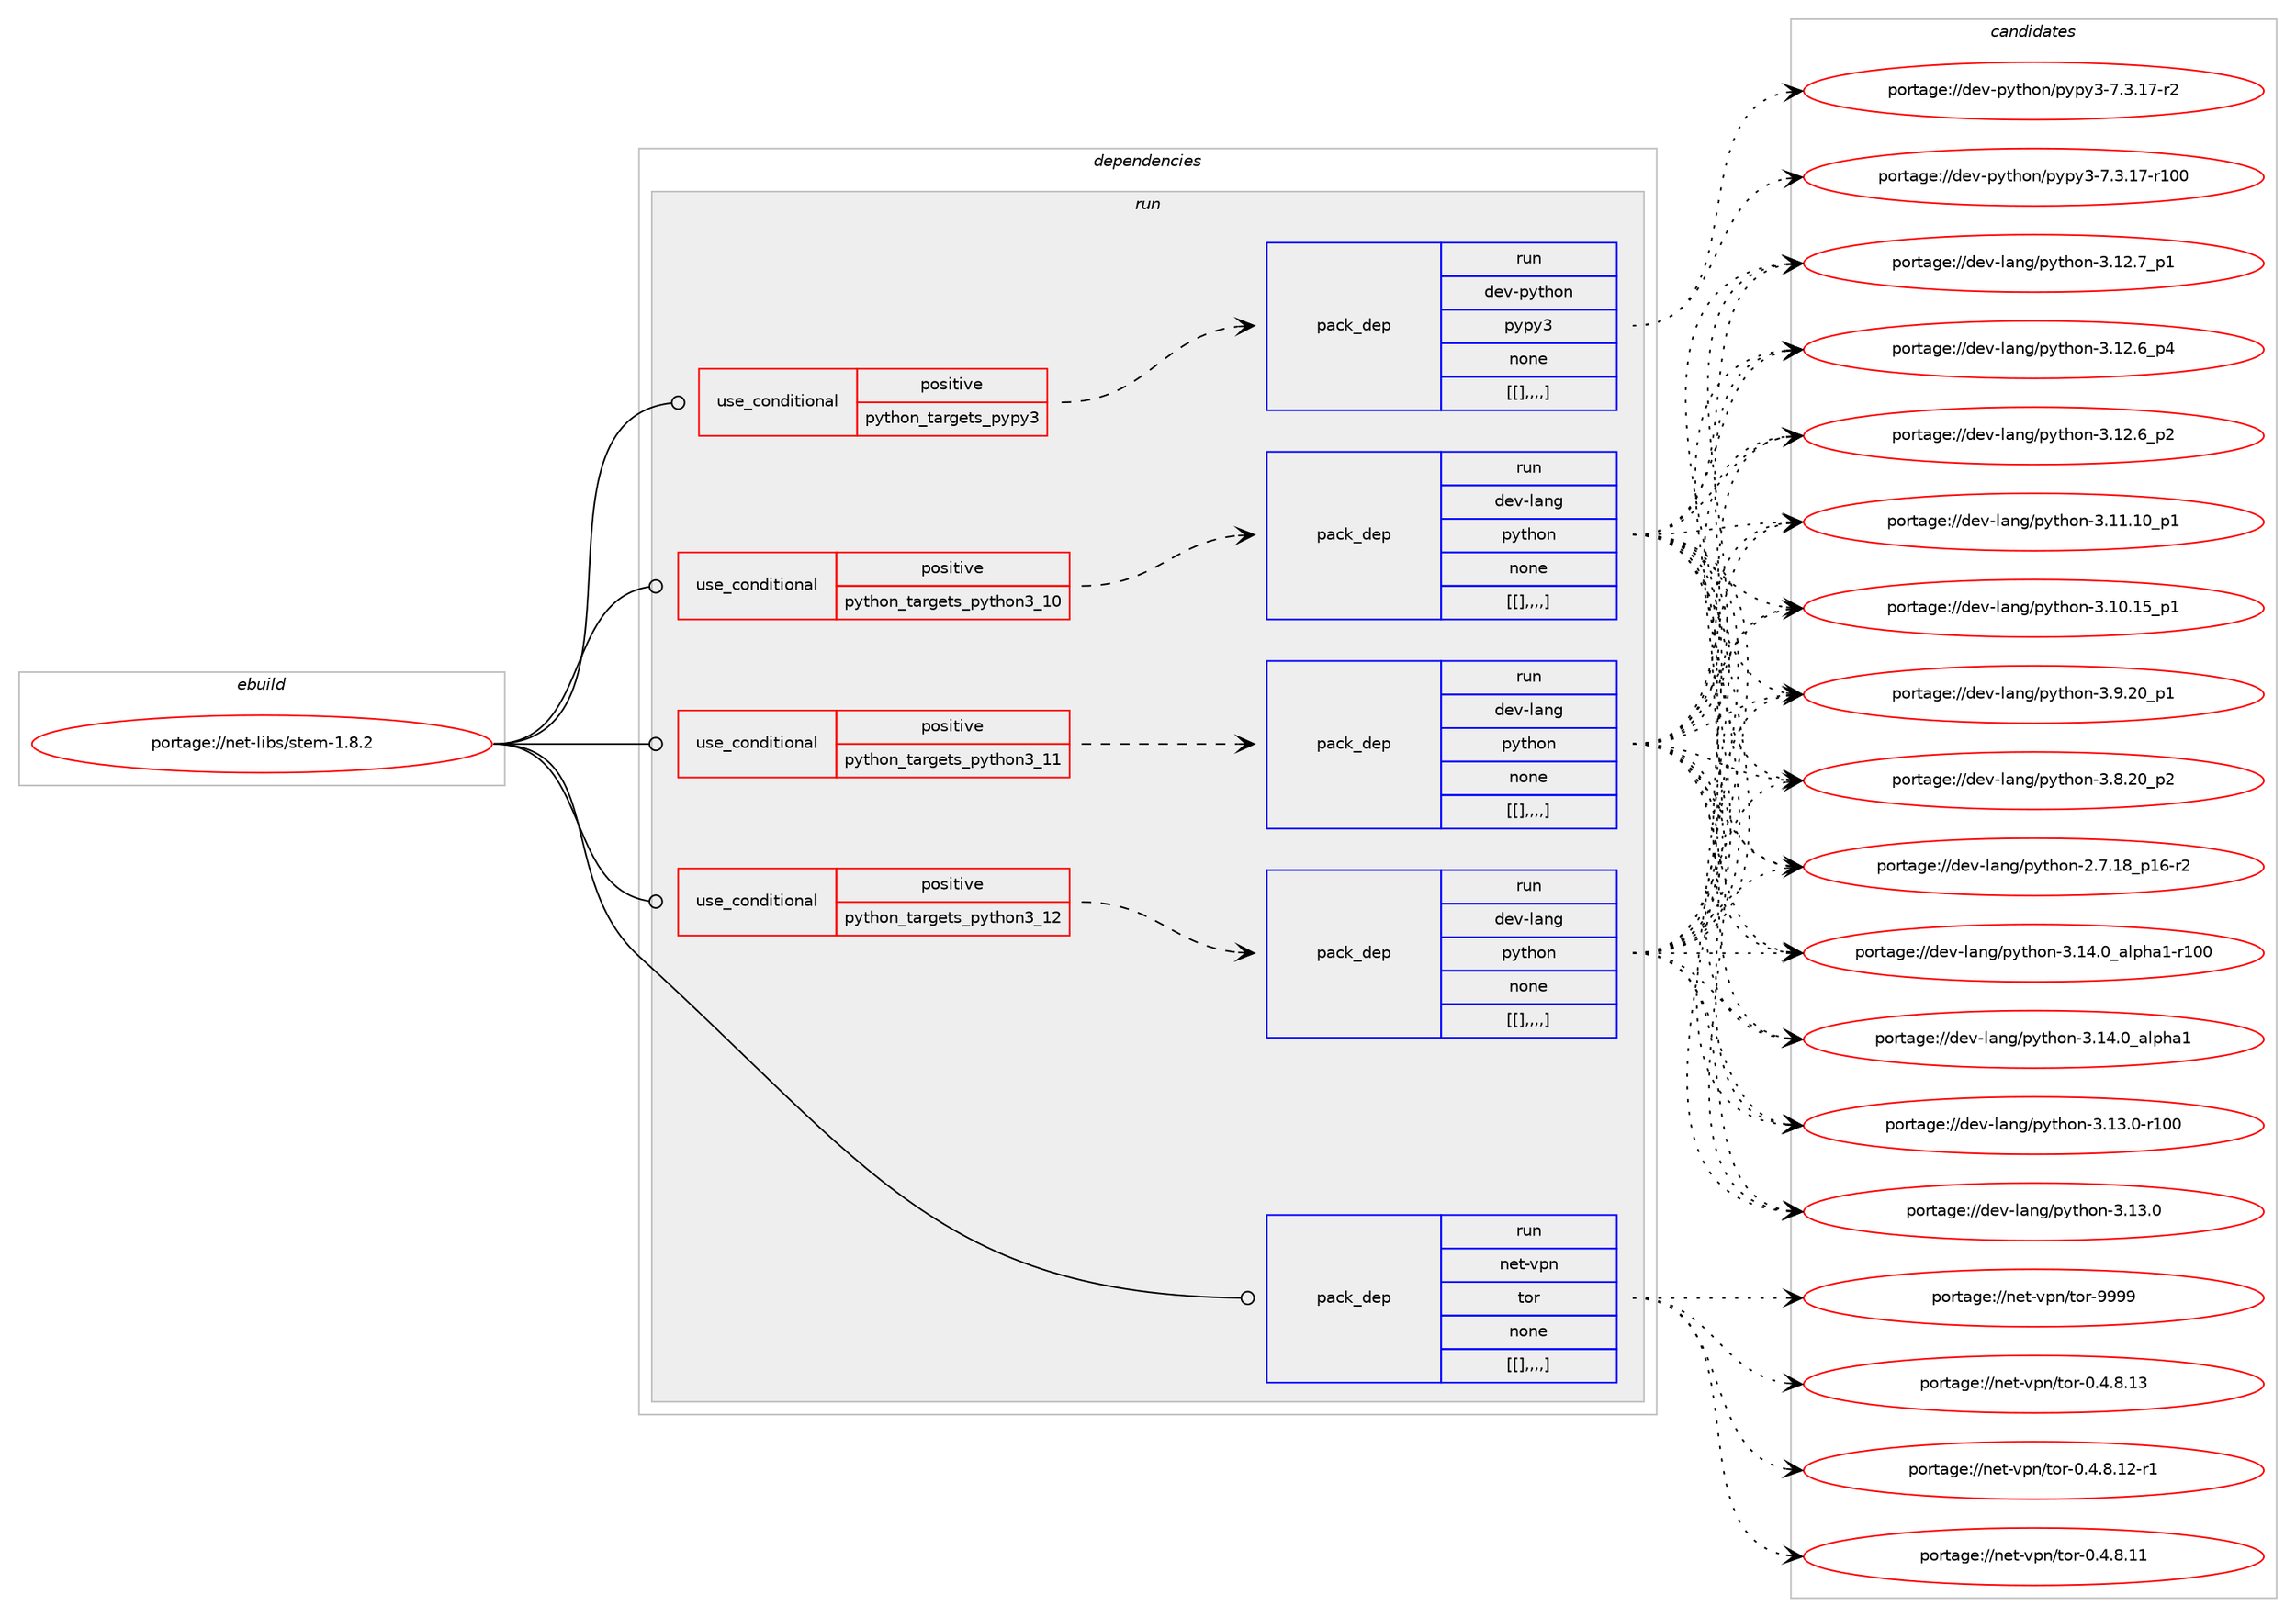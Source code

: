 digraph prolog {

# *************
# Graph options
# *************

newrank=true;
concentrate=true;
compound=true;
graph [rankdir=LR,fontname=Helvetica,fontsize=10,ranksep=1.5];#, ranksep=2.5, nodesep=0.2];
edge  [arrowhead=vee];
node  [fontname=Helvetica,fontsize=10];

# **********
# The ebuild
# **********

subgraph cluster_leftcol {
color=gray;
label=<<i>ebuild</i>>;
id [label="portage://net-libs/stem-1.8.2", color=red, width=4, href="../net-libs/stem-1.8.2.svg"];
}

# ****************
# The dependencies
# ****************

subgraph cluster_midcol {
color=gray;
label=<<i>dependencies</i>>;
subgraph cluster_compile {
fillcolor="#eeeeee";
style=filled;
label=<<i>compile</i>>;
}
subgraph cluster_compileandrun {
fillcolor="#eeeeee";
style=filled;
label=<<i>compile and run</i>>;
}
subgraph cluster_run {
fillcolor="#eeeeee";
style=filled;
label=<<i>run</i>>;
subgraph cond101134 {
dependency385449 [label=<<TABLE BORDER="0" CELLBORDER="1" CELLSPACING="0" CELLPADDING="4"><TR><TD ROWSPAN="3" CELLPADDING="10">use_conditional</TD></TR><TR><TD>positive</TD></TR><TR><TD>python_targets_pypy3</TD></TR></TABLE>>, shape=none, color=red];
subgraph pack281360 {
dependency385452 [label=<<TABLE BORDER="0" CELLBORDER="1" CELLSPACING="0" CELLPADDING="4" WIDTH="220"><TR><TD ROWSPAN="6" CELLPADDING="30">pack_dep</TD></TR><TR><TD WIDTH="110">run</TD></TR><TR><TD>dev-python</TD></TR><TR><TD>pypy3</TD></TR><TR><TD>none</TD></TR><TR><TD>[[],,,,]</TD></TR></TABLE>>, shape=none, color=blue];
}
dependency385449:e -> dependency385452:w [weight=20,style="dashed",arrowhead="vee"];
}
id:e -> dependency385449:w [weight=20,style="solid",arrowhead="odot"];
subgraph cond101170 {
dependency385518 [label=<<TABLE BORDER="0" CELLBORDER="1" CELLSPACING="0" CELLPADDING="4"><TR><TD ROWSPAN="3" CELLPADDING="10">use_conditional</TD></TR><TR><TD>positive</TD></TR><TR><TD>python_targets_python3_10</TD></TR></TABLE>>, shape=none, color=red];
subgraph pack281397 {
dependency385553 [label=<<TABLE BORDER="0" CELLBORDER="1" CELLSPACING="0" CELLPADDING="4" WIDTH="220"><TR><TD ROWSPAN="6" CELLPADDING="30">pack_dep</TD></TR><TR><TD WIDTH="110">run</TD></TR><TR><TD>dev-lang</TD></TR><TR><TD>python</TD></TR><TR><TD>none</TD></TR><TR><TD>[[],,,,]</TD></TR></TABLE>>, shape=none, color=blue];
}
dependency385518:e -> dependency385553:w [weight=20,style="dashed",arrowhead="vee"];
}
id:e -> dependency385518:w [weight=20,style="solid",arrowhead="odot"];
subgraph cond101197 {
dependency385616 [label=<<TABLE BORDER="0" CELLBORDER="1" CELLSPACING="0" CELLPADDING="4"><TR><TD ROWSPAN="3" CELLPADDING="10">use_conditional</TD></TR><TR><TD>positive</TD></TR><TR><TD>python_targets_python3_11</TD></TR></TABLE>>, shape=none, color=red];
subgraph pack281466 {
dependency385618 [label=<<TABLE BORDER="0" CELLBORDER="1" CELLSPACING="0" CELLPADDING="4" WIDTH="220"><TR><TD ROWSPAN="6" CELLPADDING="30">pack_dep</TD></TR><TR><TD WIDTH="110">run</TD></TR><TR><TD>dev-lang</TD></TR><TR><TD>python</TD></TR><TR><TD>none</TD></TR><TR><TD>[[],,,,]</TD></TR></TABLE>>, shape=none, color=blue];
}
dependency385616:e -> dependency385618:w [weight=20,style="dashed",arrowhead="vee"];
}
id:e -> dependency385616:w [weight=20,style="solid",arrowhead="odot"];
subgraph cond101220 {
dependency385663 [label=<<TABLE BORDER="0" CELLBORDER="1" CELLSPACING="0" CELLPADDING="4"><TR><TD ROWSPAN="3" CELLPADDING="10">use_conditional</TD></TR><TR><TD>positive</TD></TR><TR><TD>python_targets_python3_12</TD></TR></TABLE>>, shape=none, color=red];
subgraph pack281495 {
dependency385702 [label=<<TABLE BORDER="0" CELLBORDER="1" CELLSPACING="0" CELLPADDING="4" WIDTH="220"><TR><TD ROWSPAN="6" CELLPADDING="30">pack_dep</TD></TR><TR><TD WIDTH="110">run</TD></TR><TR><TD>dev-lang</TD></TR><TR><TD>python</TD></TR><TR><TD>none</TD></TR><TR><TD>[[],,,,]</TD></TR></TABLE>>, shape=none, color=blue];
}
dependency385663:e -> dependency385702:w [weight=20,style="dashed",arrowhead="vee"];
}
id:e -> dependency385663:w [weight=20,style="solid",arrowhead="odot"];
subgraph pack281525 {
dependency385738 [label=<<TABLE BORDER="0" CELLBORDER="1" CELLSPACING="0" CELLPADDING="4" WIDTH="220"><TR><TD ROWSPAN="6" CELLPADDING="30">pack_dep</TD></TR><TR><TD WIDTH="110">run</TD></TR><TR><TD>net-vpn</TD></TR><TR><TD>tor</TD></TR><TR><TD>none</TD></TR><TR><TD>[[],,,,]</TD></TR></TABLE>>, shape=none, color=blue];
}
id:e -> dependency385738:w [weight=20,style="solid",arrowhead="odot"];
}
}

# **************
# The candidates
# **************

subgraph cluster_choices {
rank=same;
color=gray;
label=<<i>candidates</i>>;

subgraph choice280888 {
color=black;
nodesep=1;
choice100101118451121211161041111104711212111212151455546514649554511450 [label="portage://dev-python/pypy3-7.3.17-r2", color=red, width=4,href="../dev-python/pypy3-7.3.17-r2.svg"];
choice1001011184511212111610411111047112121112121514555465146495545114494848 [label="portage://dev-python/pypy3-7.3.17-r100", color=red, width=4,href="../dev-python/pypy3-7.3.17-r100.svg"];
dependency385452:e -> choice100101118451121211161041111104711212111212151455546514649554511450:w [style=dotted,weight="100"];
dependency385452:e -> choice1001011184511212111610411111047112121112121514555465146495545114494848:w [style=dotted,weight="100"];
}
subgraph choice280890 {
color=black;
nodesep=1;
choice100101118451089711010347112121116104111110455146495246489597108112104974945114494848 [label="portage://dev-lang/python-3.14.0_alpha1-r100", color=red, width=4,href="../dev-lang/python-3.14.0_alpha1-r100.svg"];
choice1001011184510897110103471121211161041111104551464952464895971081121049749 [label="portage://dev-lang/python-3.14.0_alpha1", color=red, width=4,href="../dev-lang/python-3.14.0_alpha1.svg"];
choice1001011184510897110103471121211161041111104551464951464845114494848 [label="portage://dev-lang/python-3.13.0-r100", color=red, width=4,href="../dev-lang/python-3.13.0-r100.svg"];
choice10010111845108971101034711212111610411111045514649514648 [label="portage://dev-lang/python-3.13.0", color=red, width=4,href="../dev-lang/python-3.13.0.svg"];
choice100101118451089711010347112121116104111110455146495046559511249 [label="portage://dev-lang/python-3.12.7_p1", color=red, width=4,href="../dev-lang/python-3.12.7_p1.svg"];
choice100101118451089711010347112121116104111110455146495046549511252 [label="portage://dev-lang/python-3.12.6_p4", color=red, width=4,href="../dev-lang/python-3.12.6_p4.svg"];
choice100101118451089711010347112121116104111110455146495046549511250 [label="portage://dev-lang/python-3.12.6_p2", color=red, width=4,href="../dev-lang/python-3.12.6_p2.svg"];
choice10010111845108971101034711212111610411111045514649494649489511249 [label="portage://dev-lang/python-3.11.10_p1", color=red, width=4,href="../dev-lang/python-3.11.10_p1.svg"];
choice10010111845108971101034711212111610411111045514649484649539511249 [label="portage://dev-lang/python-3.10.15_p1", color=red, width=4,href="../dev-lang/python-3.10.15_p1.svg"];
choice100101118451089711010347112121116104111110455146574650489511249 [label="portage://dev-lang/python-3.9.20_p1", color=red, width=4,href="../dev-lang/python-3.9.20_p1.svg"];
choice100101118451089711010347112121116104111110455146564650489511250 [label="portage://dev-lang/python-3.8.20_p2", color=red, width=4,href="../dev-lang/python-3.8.20_p2.svg"];
choice100101118451089711010347112121116104111110455046554649569511249544511450 [label="portage://dev-lang/python-2.7.18_p16-r2", color=red, width=4,href="../dev-lang/python-2.7.18_p16-r2.svg"];
dependency385553:e -> choice100101118451089711010347112121116104111110455146495246489597108112104974945114494848:w [style=dotted,weight="100"];
dependency385553:e -> choice1001011184510897110103471121211161041111104551464952464895971081121049749:w [style=dotted,weight="100"];
dependency385553:e -> choice1001011184510897110103471121211161041111104551464951464845114494848:w [style=dotted,weight="100"];
dependency385553:e -> choice10010111845108971101034711212111610411111045514649514648:w [style=dotted,weight="100"];
dependency385553:e -> choice100101118451089711010347112121116104111110455146495046559511249:w [style=dotted,weight="100"];
dependency385553:e -> choice100101118451089711010347112121116104111110455146495046549511252:w [style=dotted,weight="100"];
dependency385553:e -> choice100101118451089711010347112121116104111110455146495046549511250:w [style=dotted,weight="100"];
dependency385553:e -> choice10010111845108971101034711212111610411111045514649494649489511249:w [style=dotted,weight="100"];
dependency385553:e -> choice10010111845108971101034711212111610411111045514649484649539511249:w [style=dotted,weight="100"];
dependency385553:e -> choice100101118451089711010347112121116104111110455146574650489511249:w [style=dotted,weight="100"];
dependency385553:e -> choice100101118451089711010347112121116104111110455146564650489511250:w [style=dotted,weight="100"];
dependency385553:e -> choice100101118451089711010347112121116104111110455046554649569511249544511450:w [style=dotted,weight="100"];
}
subgraph choice280943 {
color=black;
nodesep=1;
choice100101118451089711010347112121116104111110455146495246489597108112104974945114494848 [label="portage://dev-lang/python-3.14.0_alpha1-r100", color=red, width=4,href="../dev-lang/python-3.14.0_alpha1-r100.svg"];
choice1001011184510897110103471121211161041111104551464952464895971081121049749 [label="portage://dev-lang/python-3.14.0_alpha1", color=red, width=4,href="../dev-lang/python-3.14.0_alpha1.svg"];
choice1001011184510897110103471121211161041111104551464951464845114494848 [label="portage://dev-lang/python-3.13.0-r100", color=red, width=4,href="../dev-lang/python-3.13.0-r100.svg"];
choice10010111845108971101034711212111610411111045514649514648 [label="portage://dev-lang/python-3.13.0", color=red, width=4,href="../dev-lang/python-3.13.0.svg"];
choice100101118451089711010347112121116104111110455146495046559511249 [label="portage://dev-lang/python-3.12.7_p1", color=red, width=4,href="../dev-lang/python-3.12.7_p1.svg"];
choice100101118451089711010347112121116104111110455146495046549511252 [label="portage://dev-lang/python-3.12.6_p4", color=red, width=4,href="../dev-lang/python-3.12.6_p4.svg"];
choice100101118451089711010347112121116104111110455146495046549511250 [label="portage://dev-lang/python-3.12.6_p2", color=red, width=4,href="../dev-lang/python-3.12.6_p2.svg"];
choice10010111845108971101034711212111610411111045514649494649489511249 [label="portage://dev-lang/python-3.11.10_p1", color=red, width=4,href="../dev-lang/python-3.11.10_p1.svg"];
choice10010111845108971101034711212111610411111045514649484649539511249 [label="portage://dev-lang/python-3.10.15_p1", color=red, width=4,href="../dev-lang/python-3.10.15_p1.svg"];
choice100101118451089711010347112121116104111110455146574650489511249 [label="portage://dev-lang/python-3.9.20_p1", color=red, width=4,href="../dev-lang/python-3.9.20_p1.svg"];
choice100101118451089711010347112121116104111110455146564650489511250 [label="portage://dev-lang/python-3.8.20_p2", color=red, width=4,href="../dev-lang/python-3.8.20_p2.svg"];
choice100101118451089711010347112121116104111110455046554649569511249544511450 [label="portage://dev-lang/python-2.7.18_p16-r2", color=red, width=4,href="../dev-lang/python-2.7.18_p16-r2.svg"];
dependency385618:e -> choice100101118451089711010347112121116104111110455146495246489597108112104974945114494848:w [style=dotted,weight="100"];
dependency385618:e -> choice1001011184510897110103471121211161041111104551464952464895971081121049749:w [style=dotted,weight="100"];
dependency385618:e -> choice1001011184510897110103471121211161041111104551464951464845114494848:w [style=dotted,weight="100"];
dependency385618:e -> choice10010111845108971101034711212111610411111045514649514648:w [style=dotted,weight="100"];
dependency385618:e -> choice100101118451089711010347112121116104111110455146495046559511249:w [style=dotted,weight="100"];
dependency385618:e -> choice100101118451089711010347112121116104111110455146495046549511252:w [style=dotted,weight="100"];
dependency385618:e -> choice100101118451089711010347112121116104111110455146495046549511250:w [style=dotted,weight="100"];
dependency385618:e -> choice10010111845108971101034711212111610411111045514649494649489511249:w [style=dotted,weight="100"];
dependency385618:e -> choice10010111845108971101034711212111610411111045514649484649539511249:w [style=dotted,weight="100"];
dependency385618:e -> choice100101118451089711010347112121116104111110455146574650489511249:w [style=dotted,weight="100"];
dependency385618:e -> choice100101118451089711010347112121116104111110455146564650489511250:w [style=dotted,weight="100"];
dependency385618:e -> choice100101118451089711010347112121116104111110455046554649569511249544511450:w [style=dotted,weight="100"];
}
subgraph choice280969 {
color=black;
nodesep=1;
choice100101118451089711010347112121116104111110455146495246489597108112104974945114494848 [label="portage://dev-lang/python-3.14.0_alpha1-r100", color=red, width=4,href="../dev-lang/python-3.14.0_alpha1-r100.svg"];
choice1001011184510897110103471121211161041111104551464952464895971081121049749 [label="portage://dev-lang/python-3.14.0_alpha1", color=red, width=4,href="../dev-lang/python-3.14.0_alpha1.svg"];
choice1001011184510897110103471121211161041111104551464951464845114494848 [label="portage://dev-lang/python-3.13.0-r100", color=red, width=4,href="../dev-lang/python-3.13.0-r100.svg"];
choice10010111845108971101034711212111610411111045514649514648 [label="portage://dev-lang/python-3.13.0", color=red, width=4,href="../dev-lang/python-3.13.0.svg"];
choice100101118451089711010347112121116104111110455146495046559511249 [label="portage://dev-lang/python-3.12.7_p1", color=red, width=4,href="../dev-lang/python-3.12.7_p1.svg"];
choice100101118451089711010347112121116104111110455146495046549511252 [label="portage://dev-lang/python-3.12.6_p4", color=red, width=4,href="../dev-lang/python-3.12.6_p4.svg"];
choice100101118451089711010347112121116104111110455146495046549511250 [label="portage://dev-lang/python-3.12.6_p2", color=red, width=4,href="../dev-lang/python-3.12.6_p2.svg"];
choice10010111845108971101034711212111610411111045514649494649489511249 [label="portage://dev-lang/python-3.11.10_p1", color=red, width=4,href="../dev-lang/python-3.11.10_p1.svg"];
choice10010111845108971101034711212111610411111045514649484649539511249 [label="portage://dev-lang/python-3.10.15_p1", color=red, width=4,href="../dev-lang/python-3.10.15_p1.svg"];
choice100101118451089711010347112121116104111110455146574650489511249 [label="portage://dev-lang/python-3.9.20_p1", color=red, width=4,href="../dev-lang/python-3.9.20_p1.svg"];
choice100101118451089711010347112121116104111110455146564650489511250 [label="portage://dev-lang/python-3.8.20_p2", color=red, width=4,href="../dev-lang/python-3.8.20_p2.svg"];
choice100101118451089711010347112121116104111110455046554649569511249544511450 [label="portage://dev-lang/python-2.7.18_p16-r2", color=red, width=4,href="../dev-lang/python-2.7.18_p16-r2.svg"];
dependency385702:e -> choice100101118451089711010347112121116104111110455146495246489597108112104974945114494848:w [style=dotted,weight="100"];
dependency385702:e -> choice1001011184510897110103471121211161041111104551464952464895971081121049749:w [style=dotted,weight="100"];
dependency385702:e -> choice1001011184510897110103471121211161041111104551464951464845114494848:w [style=dotted,weight="100"];
dependency385702:e -> choice10010111845108971101034711212111610411111045514649514648:w [style=dotted,weight="100"];
dependency385702:e -> choice100101118451089711010347112121116104111110455146495046559511249:w [style=dotted,weight="100"];
dependency385702:e -> choice100101118451089711010347112121116104111110455146495046549511252:w [style=dotted,weight="100"];
dependency385702:e -> choice100101118451089711010347112121116104111110455146495046549511250:w [style=dotted,weight="100"];
dependency385702:e -> choice10010111845108971101034711212111610411111045514649494649489511249:w [style=dotted,weight="100"];
dependency385702:e -> choice10010111845108971101034711212111610411111045514649484649539511249:w [style=dotted,weight="100"];
dependency385702:e -> choice100101118451089711010347112121116104111110455146574650489511249:w [style=dotted,weight="100"];
dependency385702:e -> choice100101118451089711010347112121116104111110455146564650489511250:w [style=dotted,weight="100"];
dependency385702:e -> choice100101118451089711010347112121116104111110455046554649569511249544511450:w [style=dotted,weight="100"];
}
subgraph choice280993 {
color=black;
nodesep=1;
choice11010111645118112110471161111144557575757 [label="portage://net-vpn/tor-9999", color=red, width=4,href="../net-vpn/tor-9999.svg"];
choice1101011164511811211047116111114454846524656464951 [label="portage://net-vpn/tor-0.4.8.13", color=red, width=4,href="../net-vpn/tor-0.4.8.13.svg"];
choice11010111645118112110471161111144548465246564649504511449 [label="portage://net-vpn/tor-0.4.8.12-r1", color=red, width=4,href="../net-vpn/tor-0.4.8.12-r1.svg"];
choice1101011164511811211047116111114454846524656464949 [label="portage://net-vpn/tor-0.4.8.11", color=red, width=4,href="../net-vpn/tor-0.4.8.11.svg"];
dependency385738:e -> choice11010111645118112110471161111144557575757:w [style=dotted,weight="100"];
dependency385738:e -> choice1101011164511811211047116111114454846524656464951:w [style=dotted,weight="100"];
dependency385738:e -> choice11010111645118112110471161111144548465246564649504511449:w [style=dotted,weight="100"];
dependency385738:e -> choice1101011164511811211047116111114454846524656464949:w [style=dotted,weight="100"];
}
}

}

